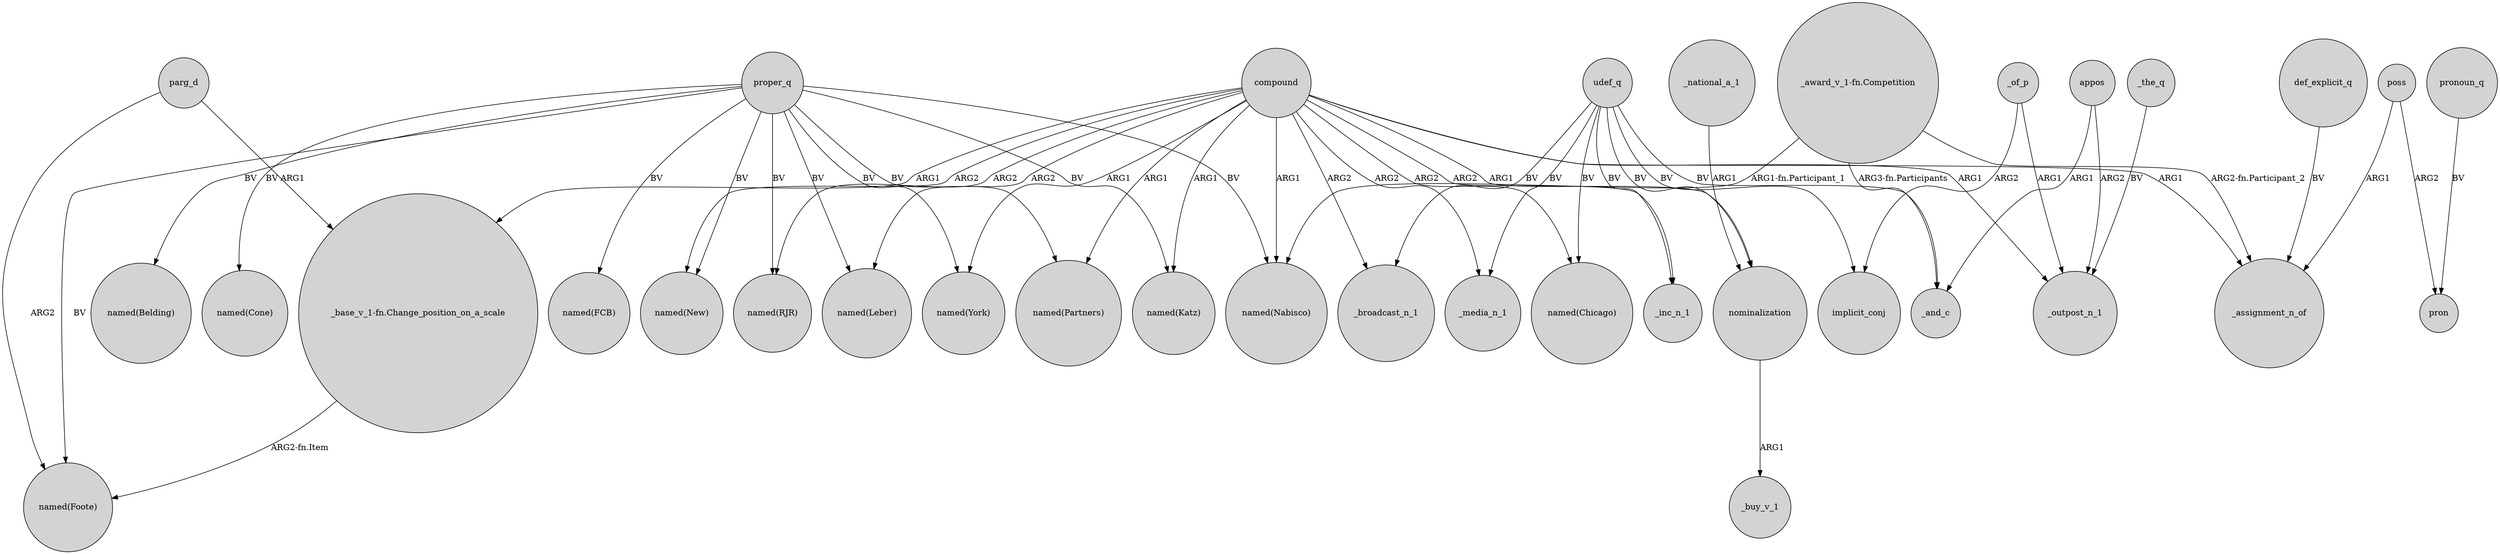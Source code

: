 digraph {
	node [shape=circle style=filled]
	nominalization -> _buy_v_1 [label=ARG1]
	compound -> _assignment_n_of [label=ARG1]
	proper_q -> "named(RJR)" [label=BV]
	"_award_v_1-fn.Competition" -> "named(Nabisco)" [label="ARG1-fn.Participant_1"]
	appos -> _outpost_n_1 [label=ARG2]
	proper_q -> "named(FCB)" [label=BV]
	parg_d -> "_base_v_1-fn.Change_position_on_a_scale" [label=ARG1]
	compound -> "named(New)" [label=ARG2]
	proper_q -> "named(Cone)" [label=BV]
	proper_q -> "named(New)" [label=BV]
	proper_q -> "named(Belding)" [label=BV]
	_the_q -> _outpost_n_1 [label=BV]
	udef_q -> nominalization [label=BV]
	_of_p -> implicit_conj [label=ARG2]
	proper_q -> "named(Foote)" [label=BV]
	"_base_v_1-fn.Change_position_on_a_scale" -> "named(Foote)" [label="ARG2-fn.Item"]
	appos -> _and_c [label=ARG1]
	proper_q -> "named(Partners)" [label=BV]
	udef_q -> _and_c [label=BV]
	"_award_v_1-fn.Competition" -> _and_c [label="ARG3-fn.Participants"]
	udef_q -> _media_n_1 [label=BV]
	proper_q -> "named(York)" [label=BV]
	udef_q -> _broadcast_n_1 [label=BV]
	compound -> "named(RJR)" [label=ARG2]
	"_award_v_1-fn.Competition" -> _assignment_n_of [label="ARG2-fn.Participant_2"]
	pronoun_q -> pron [label=BV]
	udef_q -> "named(Chicago)" [label=BV]
	udef_q -> _inc_n_1 [label=BV]
	proper_q -> "named(Leber)" [label=BV]
	poss -> pron [label=ARG2]
	poss -> _assignment_n_of [label=ARG1]
	compound -> nominalization [label=ARG1]
	compound -> _inc_n_1 [label=ARG2]
	parg_d -> "named(Foote)" [label=ARG2]
	compound -> "named(Chicago)" [label=ARG2]
	compound -> "named(Katz)" [label=ARG1]
	compound -> "_base_v_1-fn.Change_position_on_a_scale" [label=ARG1]
	compound -> "named(Nabisco)" [label=ARG1]
	compound -> _broadcast_n_1 [label=ARG2]
	compound -> _outpost_n_1 [label=ARG1]
	compound -> _media_n_1 [label=ARG2]
	compound -> "named(Leber)" [label=ARG2]
	proper_q -> "named(Katz)" [label=BV]
	compound -> "named(York)" [label=ARG1]
	_of_p -> _outpost_n_1 [label=ARG1]
	_national_a_1 -> nominalization [label=ARG1]
	def_explicit_q -> _assignment_n_of [label=BV]
	compound -> "named(Partners)" [label=ARG1]
	proper_q -> "named(Nabisco)" [label=BV]
	udef_q -> implicit_conj [label=BV]
}
